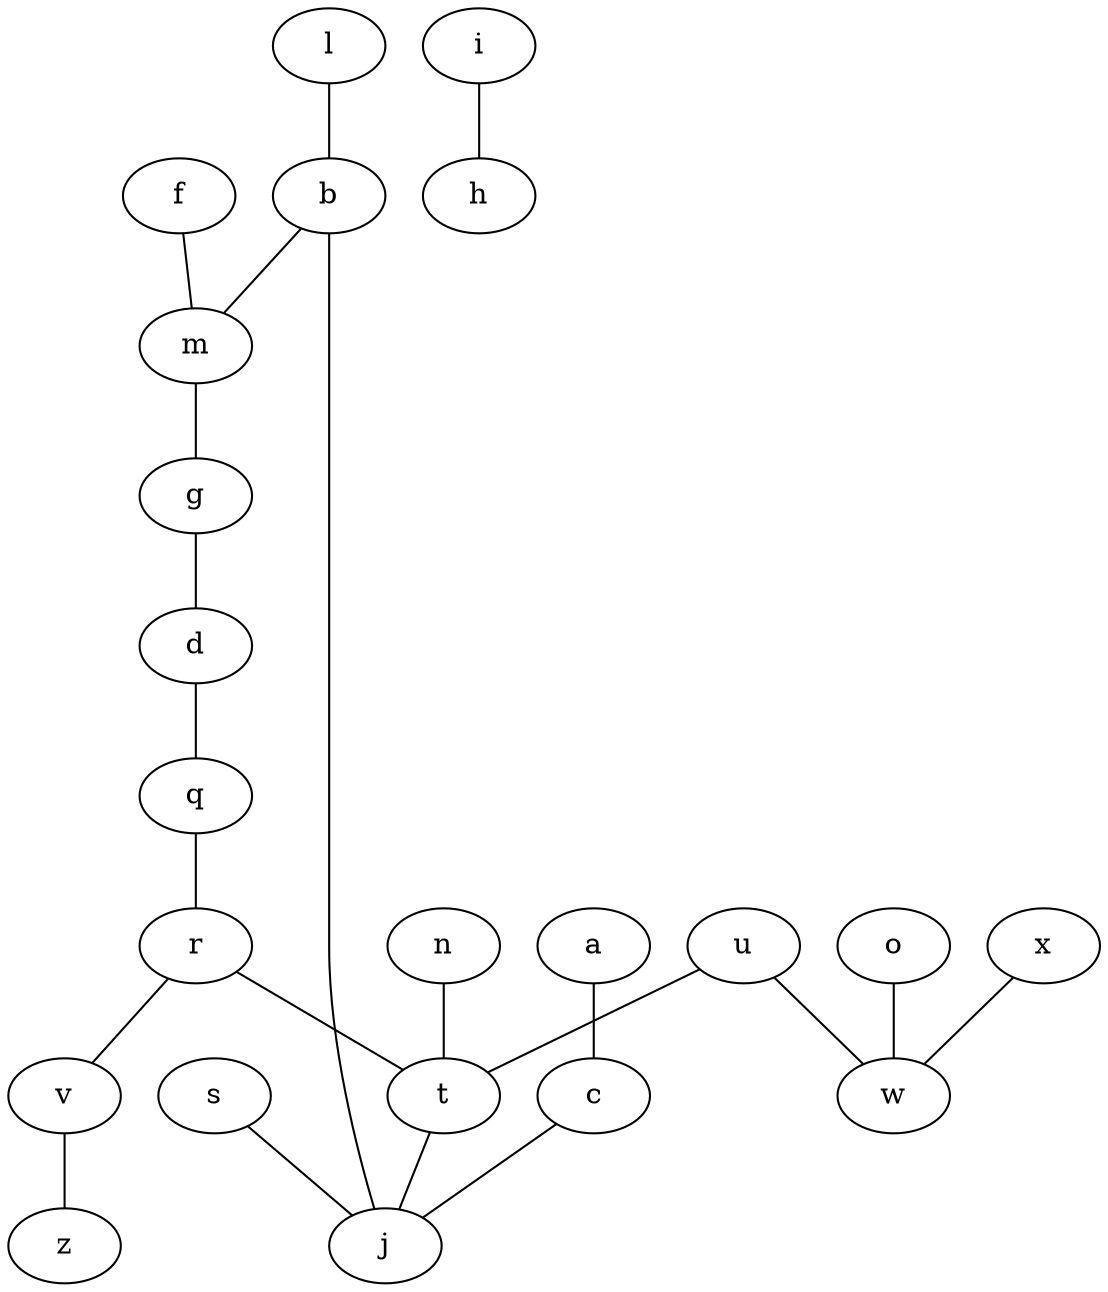 graph x {
	r -- t
	c -- j
	b -- j
	l -- b
	t -- j
	f -- m
	v -- z
	d -- q
	u -- t
	u -- w
	m -- g
	q -- r
	r -- v
	x -- w
	a -- c
	o -- w
	b -- m
	i -- h
	g -- d
	s -- j
	n -- t
}